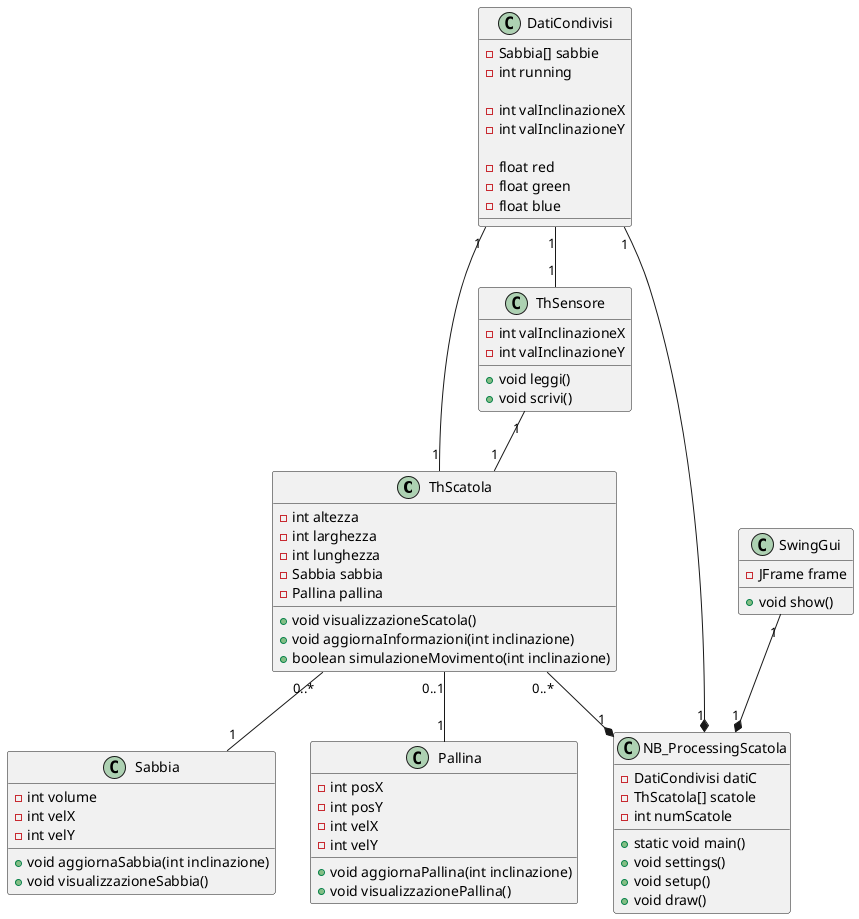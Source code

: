 @startuml
class ThScatola{
'la scatola deve avere una certa dimesione
-int altezza
-int larghezza
-int lunghezza
'la scatola gestisce la sabbia contenuta in essa e la pallina che si trova sulla sabbia
-Sabbia sabbia
-Pallina pallina

'il metodo permette di visualizzare la sabbia e la pallina dopo ogni aggiornamento dell'inclinazione
+void visualizzazioneScatola()
'il metodo permette di modificare le informazioni della pallina e della sabbia in base all'inclinazione
+void aggiornaInformazioni(int inclinazione)
'il metodo permette di simulare il movimento della pallina e della sabbia in base all'inclinazione
+boolean simulazioneMovimento(int inclinazione)
}

class Sabbia{
'la sabbia occupa un certo volume della scatola
-int volume
'la sabbia ha una certa velocità sull'asse delle x che cambia in base all'inclinazione
-int velX
'la sabbia ha una certa velocità sull'asse delle y che cambia in base all'inclinazione
-int velY

'il metodo permette di aggiornare la velocità sugli assi della sabbia in base all'inclinazione
+void aggiornaSabbia(int inclinazione)
'il metodo permette di visualizzare la sabbia dopo ogni aggiornamento dell'inclinazione
+void visualizzazioneSabbia()
}

class Pallina{
'la pallina occupa una certa posizioneX sulla sabbia che cambia in base alla velocitàX
-int posX
'la pallina occupa una certa posizioneY sulla sabbia che cambia in base alla velocitàY
-int posY
'la pallina ha una certa velocità sull'asse delle x che cambia in base all'inclinazione
-int velX
'la pallina ha una certa velocità sull'asse delle y che cambia in base all'inclinazione
-int velY

'il metodo permette di aggiornare la velocità sugli assi della pallina in base all'inclinazione
+void aggiornaPallina(int inclinazione)
'il metodo permette di visualizzare la pallina dopo ogni aggiornamento dell'inclinazione
+void visualizzazionePallina()
}

class ThSensore{
'l'attributo memorizza il valore dell'inclinazione sull'asseX che permetterà di modificare le informazioni della scatola e quindi di giocare
-int valInclinazioneX
'l'attributo memorizza il valore dell'inclinazione sull'asseY che permetterà di modificare le informazioni della scatola e quindi di giocare
-int valInclinazioneY

'il metodo permette di leggere le informazioni dell'inclinazione nei datiCondivisi
+void leggi()
'il metodo permette di apportare modifiche nelle informazioni legate all'inclinazione nei datiCondivisi
+void scrivi()
}

class DatiCondivisi{
'l'attributo indica un vettore per la gestione della sabbia contenuta nelle scatole
-Sabbia[] sabbie
'l'attributo indica il numero di sabbia che sono in esecuzione
-int running

'l'attributo memorizza il valore dell'inclinazione sull'asseX che permetterà di modificare le informazioni della scatola e quindi di giocare
-int valInclinazioneX
'l'attributo memorizza il valore dell'inclinazione sull'asseY che permetterà di modificare le informazioni della scatola e quindi di giocare
-int valInclinazioneY

'l'attributo indica la quantità di rosso utilizzata per la visualizzazione dei componenti
-float red
'l'attributo indica la quantità di verde utilizzata per la visualizzazione dei componenti
-float green
'l'attributo indica la quantità di blu utilizzata per la visualizzazione dei componenti
-float blue
}

class SwingGui{
'l'attributo serve a gestire la finestra per l'utente
-JFrame frame

'il metodo permette di rendere visibile la finestra
+void show()
}


class NB_ProcessingScatola{
'l'attributo permette la gestione delle variabile condivise ai Thread
-DatiCondivisi datiC
'viene definito un vettore di ThreadScatola
-ThScatola[] scatole
'l'attributo indica il numero di Thread
-int numScatole

'il metodo permette di inizializzare gli attributi, creare l'oggetto contenente i dati condivisi,creare i Thread,creare le finestre 
+static void main()
'il metodo permette di settare la dimensione della finestra
+void settings()
'il metodo gestisce la grafica
+void setup()
'il metodo gestisce l'animazione
+void draw()
}


ThSensore "1" -- "1" ThScatola

ThScatola "0..*" -- "1" Sabbia
ThScatola "0..1" -- "1" Pallina
DatiCondivisi "1" -- "1" ThSensore
DatiCondivisi "1" -- "1" ThScatola

ThScatola "0..*" --* "1" NB_ProcessingScatola
SwingGui "1" --* "1" NB_ProcessingScatola
DatiCondivisi "1" --* "1" NB_ProcessingScatola
@enduml
